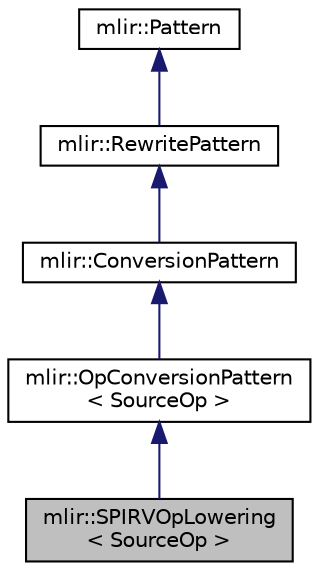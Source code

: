 digraph "mlir::SPIRVOpLowering&lt; SourceOp &gt;"
{
  bgcolor="transparent";
  edge [fontname="Helvetica",fontsize="10",labelfontname="Helvetica",labelfontsize="10"];
  node [fontname="Helvetica",fontsize="10",shape=record];
  Node0 [label="mlir::SPIRVOpLowering\l\< SourceOp \>",height=0.2,width=0.4,color="black", fillcolor="grey75", style="filled", fontcolor="black"];
  Node1 -> Node0 [dir="back",color="midnightblue",fontsize="10",style="solid",fontname="Helvetica"];
  Node1 [label="mlir::OpConversionPattern\l\< SourceOp \>",height=0.2,width=0.4,color="black",URL="$structmlir_1_1OpConversionPattern.html",tooltip="OpConversionPattern is a wrapper around ConversionPattern that allows for matching and rewriting agai..."];
  Node2 -> Node1 [dir="back",color="midnightblue",fontsize="10",style="solid",fontname="Helvetica"];
  Node2 [label="mlir::ConversionPattern",height=0.2,width=0.4,color="black",URL="$classmlir_1_1ConversionPattern.html",tooltip="Base class for the conversion patterns that require type changes. "];
  Node3 -> Node2 [dir="back",color="midnightblue",fontsize="10",style="solid",fontname="Helvetica"];
  Node3 [label="mlir::RewritePattern",height=0.2,width=0.4,color="black",URL="$classmlir_1_1RewritePattern.html",tooltip="RewritePattern is the common base class for all DAG to DAG replacements. "];
  Node4 -> Node3 [dir="back",color="midnightblue",fontsize="10",style="solid",fontname="Helvetica"];
  Node4 [label="mlir::Pattern",height=0.2,width=0.4,color="black",URL="$classmlir_1_1Pattern.html",tooltip="Instances of Pattern can be matched against SSA IR. "];
}
